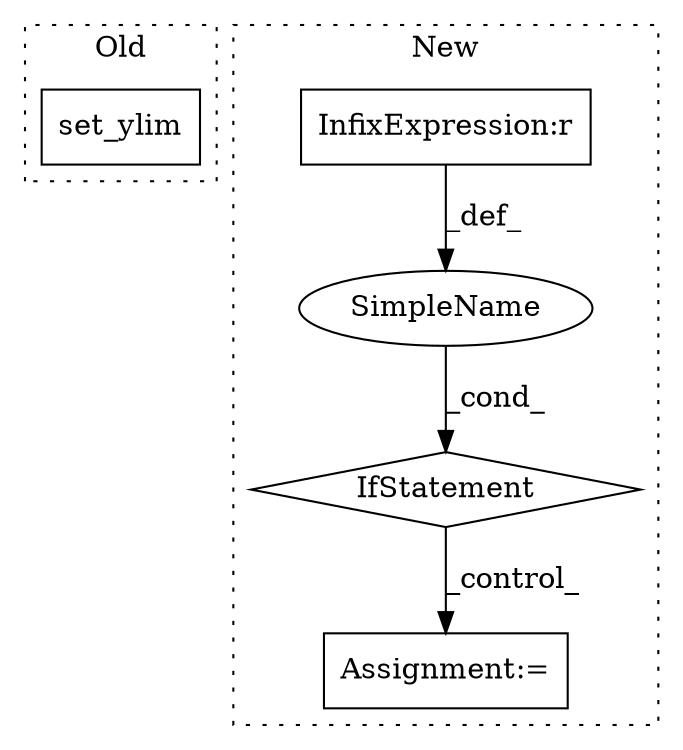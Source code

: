 digraph G {
subgraph cluster0 {
1 [label="set_ylim" a="32" s="5264,5277" l="9,1" shape="box"];
label = "Old";
style="dotted";
}
subgraph cluster1 {
2 [label="IfStatement" a="25" s="8482,8498" l="4,2" shape="diamond"];
3 [label="InfixExpression:r" a="27" s="8490" l="4" shape="box"];
4 [label="Assignment:=" a="7" s="8663" l="1" shape="box"];
5 [label="SimpleName" a="42" s="" l="" shape="ellipse"];
label = "New";
style="dotted";
}
2 -> 4 [label="_control_"];
3 -> 5 [label="_def_"];
5 -> 2 [label="_cond_"];
}